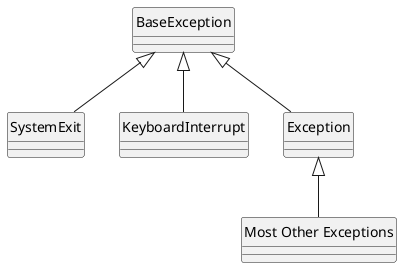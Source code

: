 @startuml
'figure 1: Exception Hierarchy'
skinparam monochrome true
skinparam handwritten false
skinparam shadowing false
hide class circle

class BaseException {}
class SystemExit {}
class KeyboardInterrupt {}
class Exception {}
class "Most Other Exceptions"  as others {}

BaseException <|-- SystemExit
BaseException <|-- KeyboardInterrupt
BaseException <|-- Exception
Exception <|-- others
@enduml

